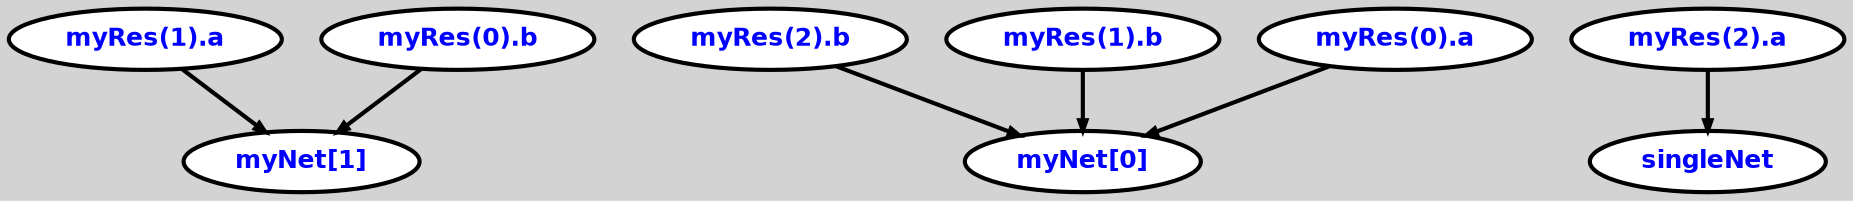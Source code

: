 digraph {

ordering=out;
	ranksep=.4;
	bgcolor="lightgrey"; node [fixedsize=false, fontsize=12, fontname="Helvetica-bold", fontcolor="blue"
		width=.25, height=.25, color="black", fillcolor="white", style="filled, solid, bold"];
	edge [arrowsize=.5, color="black", style="bold"]  n0 [label="myNet[1]"];
  n1 [label="myNet[0]"];
  n2 [label="singleNet"];
  p0 [label="myRes(2).a"];
  p1 [label="myRes(2).b"];
  p2 [label="myRes(1).a"];
  p3 [label="myRes(1).b"];
  p4 [label="myRes(0).a"];
  p5 [label="myRes(0).b"];
  p0 -> n2;
  p1 -> n1;
  p2 -> n0;
  p3 -> n1;
  p4 -> n1;
  p5 -> n0;
}
